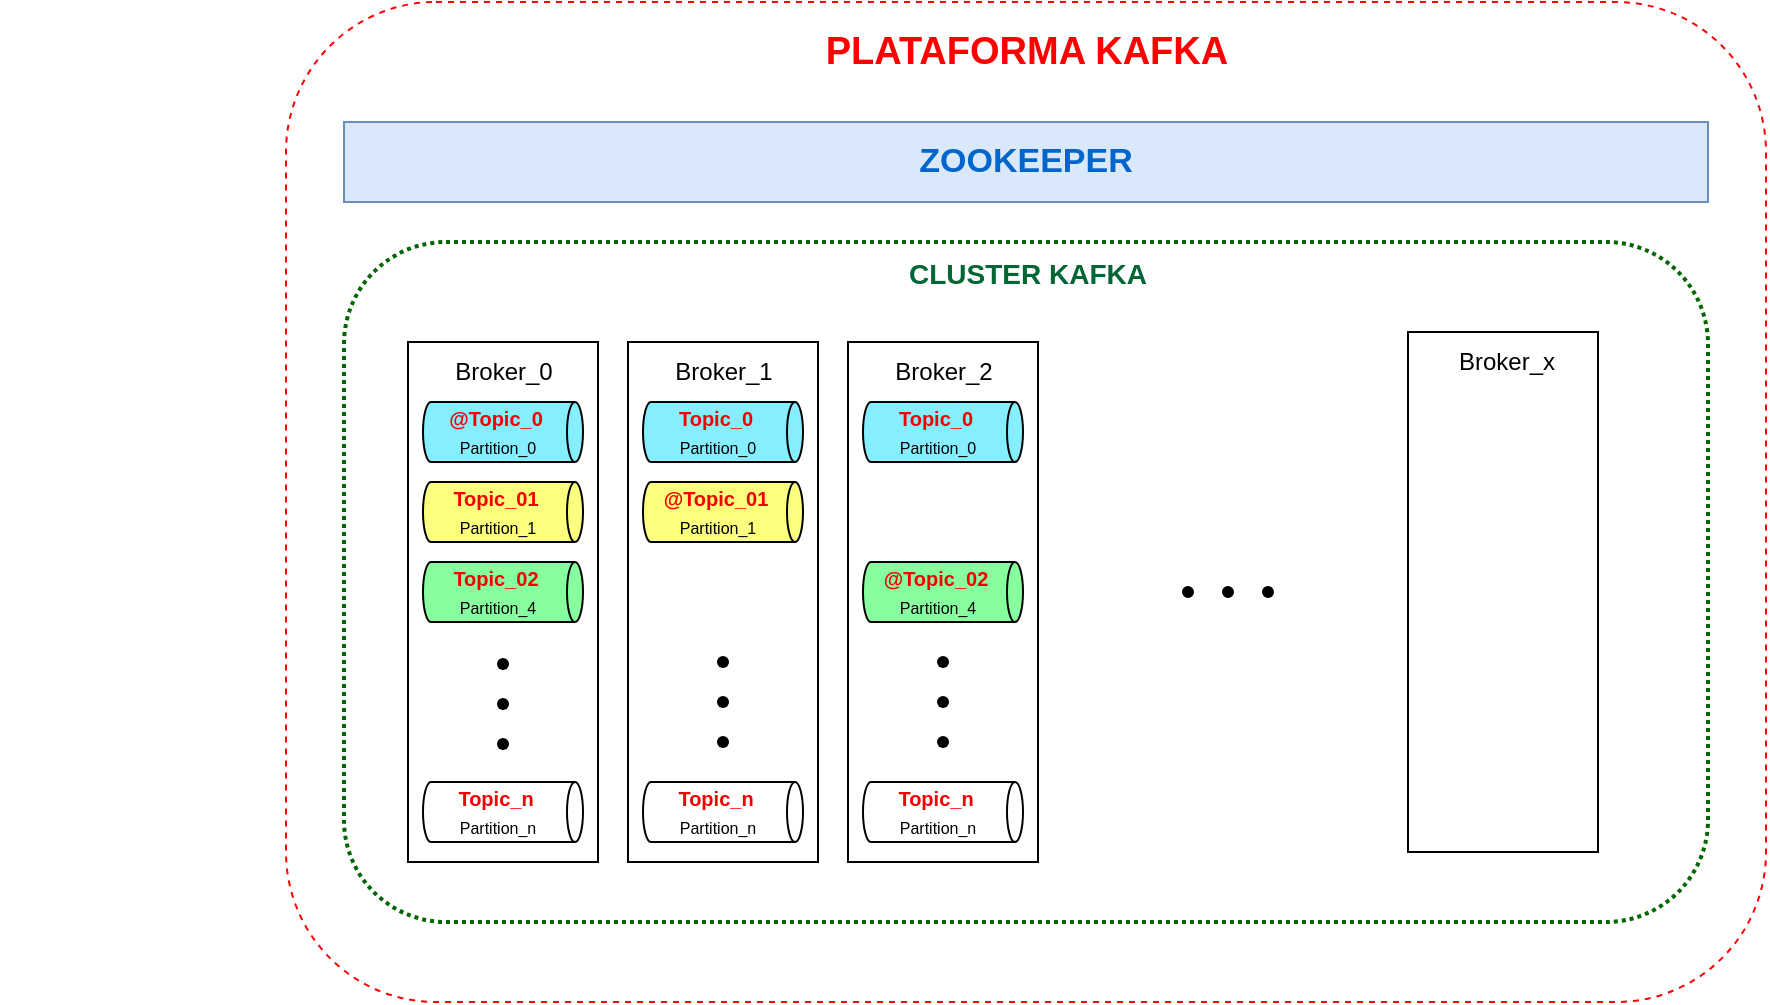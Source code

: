 <mxfile version="24.2.5" type="github">
  <diagram name="Página-1" id="1RrXKW-j6NRrJkK_RttK">
    <mxGraphModel dx="1595" dy="650" grid="0" gridSize="10" guides="1" tooltips="1" connect="1" arrows="1" fold="1" page="0" pageScale="1" pageWidth="827" pageHeight="1169" math="0" shadow="0">
      <root>
        <mxCell id="0" />
        <mxCell id="1" parent="0" />
        <mxCell id="chSGc92qNMqzSdfyWefD-2" value="" style="rounded=1;whiteSpace=wrap;html=1;dashed=1;strokeColor=#fb0404;" vertex="1" parent="1">
          <mxGeometry x="-41" y="160" width="740" height="500" as="geometry" />
        </mxCell>
        <mxCell id="chSGc92qNMqzSdfyWefD-3" value="&lt;b&gt;&lt;font style=&quot;font-size: 17px;&quot; color=&quot;#0066cc&quot;&gt;ZOOKEEPER&lt;/font&gt;&lt;/b&gt;" style="rounded=0;whiteSpace=wrap;html=1;fillColor=#dae8fc;strokeColor=#6c8ebf;" vertex="1" parent="1">
          <mxGeometry x="-12" y="220" width="682" height="40" as="geometry" />
        </mxCell>
        <mxCell id="chSGc92qNMqzSdfyWefD-4" value="" style="rounded=1;whiteSpace=wrap;html=1;strokeColor=#006600;dashed=1;strokeWidth=2;dashPattern=1 1;" vertex="1" parent="1">
          <mxGeometry x="-12" y="280" width="682" height="340" as="geometry" />
        </mxCell>
        <mxCell id="chSGc92qNMqzSdfyWefD-21" value="" style="group;fillColor=#fff2cc;strokeColor=#d6b656;" vertex="1" connectable="0" parent="1">
          <mxGeometry x="20" y="330" width="95" height="260" as="geometry" />
        </mxCell>
        <mxCell id="chSGc92qNMqzSdfyWefD-5" value="" style="rounded=0;whiteSpace=wrap;html=1;" vertex="1" parent="chSGc92qNMqzSdfyWefD-21">
          <mxGeometry width="95" height="260" as="geometry" />
        </mxCell>
        <mxCell id="chSGc92qNMqzSdfyWefD-19" value="Broker_0" style="text;html=1;align=center;verticalAlign=middle;whiteSpace=wrap;rounded=0;movable=1;resizable=1;rotatable=1;deletable=1;editable=1;locked=0;connectable=1;" vertex="1" parent="chSGc92qNMqzSdfyWefD-21">
          <mxGeometry x="17.5" width="60" height="30" as="geometry" />
        </mxCell>
        <mxCell id="chSGc92qNMqzSdfyWefD-53" value="" style="group" vertex="1" connectable="0" parent="chSGc92qNMqzSdfyWefD-21">
          <mxGeometry x="7.5" y="30" width="80" height="30" as="geometry" />
        </mxCell>
        <mxCell id="chSGc92qNMqzSdfyWefD-74" value="" style="group" vertex="1" connectable="0" parent="chSGc92qNMqzSdfyWefD-53">
          <mxGeometry y="-1.776e-15" width="80" height="30" as="geometry" />
        </mxCell>
        <mxCell id="chSGc92qNMqzSdfyWefD-54" value="" style="shape=cylinder3;whiteSpace=wrap;html=1;boundedLbl=1;backgroundOutline=1;size=4;rotation=90;fillColor=#85EFFF;" vertex="1" parent="chSGc92qNMqzSdfyWefD-74">
          <mxGeometry x="25" y="-25" width="30" height="80" as="geometry" />
        </mxCell>
        <mxCell id="chSGc92qNMqzSdfyWefD-55" value="&lt;font color=&quot;#f50000&quot; style=&quot;font-size: 10px;&quot;&gt;&lt;b&gt;@Topic_0&lt;/b&gt;&lt;/font&gt;" style="text;html=1;align=center;verticalAlign=middle;whiteSpace=wrap;rounded=0;" vertex="1" parent="chSGc92qNMqzSdfyWefD-74">
          <mxGeometry x="8" y="3.0" width="55.69" height="10" as="geometry" />
        </mxCell>
        <mxCell id="chSGc92qNMqzSdfyWefD-56" value="&lt;font style=&quot;font-size: 8px;&quot;&gt;Partition_0&lt;/font&gt;" style="text;html=1;align=center;verticalAlign=middle;whiteSpace=wrap;rounded=0;" vertex="1" parent="chSGc92qNMqzSdfyWefD-74">
          <mxGeometry x="9" y="17" width="55.69" height="10" as="geometry" />
        </mxCell>
        <mxCell id="chSGc92qNMqzSdfyWefD-65" value="" style="group" vertex="1" connectable="0" parent="chSGc92qNMqzSdfyWefD-21">
          <mxGeometry x="7.5" y="70" width="80" height="30" as="geometry" />
        </mxCell>
        <mxCell id="chSGc92qNMqzSdfyWefD-70" value="" style="group" vertex="1" connectable="0" parent="chSGc92qNMqzSdfyWefD-65">
          <mxGeometry y="-1.776e-15" width="80" height="30" as="geometry" />
        </mxCell>
        <mxCell id="chSGc92qNMqzSdfyWefD-75" value="" style="group" vertex="1" connectable="0" parent="chSGc92qNMqzSdfyWefD-70">
          <mxGeometry y="-1.776e-15" width="80" height="30" as="geometry" />
        </mxCell>
        <mxCell id="chSGc92qNMqzSdfyWefD-49" value="" style="shape=cylinder3;whiteSpace=wrap;html=1;boundedLbl=1;backgroundOutline=1;size=4;rotation=90;fillColor=#FBFF7D;" vertex="1" parent="chSGc92qNMqzSdfyWefD-75">
          <mxGeometry x="25" y="-25" width="30" height="80" as="geometry" />
        </mxCell>
        <mxCell id="chSGc92qNMqzSdfyWefD-50" value="&lt;font color=&quot;#f50000&quot; style=&quot;font-size: 10px;&quot;&gt;&lt;b&gt;Topic_01&lt;/b&gt;&lt;/font&gt;" style="text;html=1;align=center;verticalAlign=middle;whiteSpace=wrap;rounded=0;" vertex="1" parent="chSGc92qNMqzSdfyWefD-75">
          <mxGeometry x="8" y="3.0" width="55.69" height="10" as="geometry" />
        </mxCell>
        <mxCell id="chSGc92qNMqzSdfyWefD-51" value="&lt;font style=&quot;font-size: 8px;&quot;&gt;Partition_1&lt;/font&gt;" style="text;html=1;align=center;verticalAlign=middle;whiteSpace=wrap;rounded=0;" vertex="1" parent="chSGc92qNMqzSdfyWefD-75">
          <mxGeometry x="9" y="17" width="55.69" height="10" as="geometry" />
        </mxCell>
        <mxCell id="chSGc92qNMqzSdfyWefD-66" value="" style="group" vertex="1" connectable="0" parent="chSGc92qNMqzSdfyWefD-21">
          <mxGeometry x="7.5" y="220" width="80" height="30" as="geometry" />
        </mxCell>
        <mxCell id="chSGc92qNMqzSdfyWefD-43" value="" style="shape=cylinder3;whiteSpace=wrap;html=1;boundedLbl=1;backgroundOutline=1;size=4;rotation=90;" vertex="1" parent="chSGc92qNMqzSdfyWefD-66">
          <mxGeometry x="25" y="-25" width="30" height="80" as="geometry" />
        </mxCell>
        <mxCell id="chSGc92qNMqzSdfyWefD-44" value="&lt;font color=&quot;#f50000&quot; style=&quot;font-size: 10px;&quot;&gt;&lt;b&gt;Topic_n&lt;/b&gt;&lt;/font&gt;" style="text;html=1;align=center;verticalAlign=middle;whiteSpace=wrap;rounded=0;" vertex="1" parent="chSGc92qNMqzSdfyWefD-66">
          <mxGeometry x="8" y="3.0" width="55.69" height="10" as="geometry" />
        </mxCell>
        <mxCell id="chSGc92qNMqzSdfyWefD-45" value="&lt;font style=&quot;font-size: 8px;&quot;&gt;Partition_n&lt;/font&gt;" style="text;html=1;align=center;verticalAlign=middle;whiteSpace=wrap;rounded=0;" vertex="1" parent="chSGc92qNMqzSdfyWefD-66">
          <mxGeometry x="9" y="17" width="55.69" height="10" as="geometry" />
        </mxCell>
        <mxCell id="chSGc92qNMqzSdfyWefD-71" value="" style="group" vertex="1" connectable="0" parent="chSGc92qNMqzSdfyWefD-21">
          <mxGeometry x="7.5" y="110" width="80" height="30" as="geometry" />
        </mxCell>
        <mxCell id="chSGc92qNMqzSdfyWefD-76" value="" style="group" vertex="1" connectable="0" parent="chSGc92qNMqzSdfyWefD-71">
          <mxGeometry y="-1.776e-15" width="80" height="30" as="geometry" />
        </mxCell>
        <mxCell id="chSGc92qNMqzSdfyWefD-62" value="" style="shape=cylinder3;whiteSpace=wrap;html=1;boundedLbl=1;backgroundOutline=1;size=4;rotation=90;fillColor=#87FF9F;" vertex="1" parent="chSGc92qNMqzSdfyWefD-76">
          <mxGeometry x="25" y="-25" width="30" height="80" as="geometry" />
        </mxCell>
        <mxCell id="chSGc92qNMqzSdfyWefD-63" value="&lt;font color=&quot;#f50000&quot; style=&quot;font-size: 10px;&quot;&gt;&lt;b&gt;Topic_02&lt;/b&gt;&lt;/font&gt;" style="text;html=1;align=center;verticalAlign=middle;whiteSpace=wrap;rounded=0;" vertex="1" parent="chSGc92qNMqzSdfyWefD-76">
          <mxGeometry x="8" y="3.0" width="55.69" height="10" as="geometry" />
        </mxCell>
        <mxCell id="chSGc92qNMqzSdfyWefD-64" value="&lt;font style=&quot;font-size: 8px;&quot;&gt;Partition_4&lt;/font&gt;" style="text;html=1;align=center;verticalAlign=middle;whiteSpace=wrap;rounded=0;" vertex="1" parent="chSGc92qNMqzSdfyWefD-76">
          <mxGeometry x="9" y="17" width="55.69" height="10" as="geometry" />
        </mxCell>
        <mxCell id="chSGc92qNMqzSdfyWefD-122" value="" style="group" vertex="1" connectable="0" parent="chSGc92qNMqzSdfyWefD-21">
          <mxGeometry x="37.5" y="151" width="20" height="60" as="geometry" />
        </mxCell>
        <mxCell id="chSGc92qNMqzSdfyWefD-67" value="" style="shape=waypoint;sketch=0;fillStyle=solid;size=6;pointerEvents=1;points=[];fillColor=none;resizable=0;rotatable=0;perimeter=centerPerimeter;snapToPoint=1;" vertex="1" parent="chSGc92qNMqzSdfyWefD-122">
          <mxGeometry width="20" height="20" as="geometry" />
        </mxCell>
        <mxCell id="chSGc92qNMqzSdfyWefD-68" value="" style="shape=waypoint;sketch=0;fillStyle=solid;size=6;pointerEvents=1;points=[];fillColor=none;resizable=0;rotatable=0;perimeter=centerPerimeter;snapToPoint=1;" vertex="1" parent="chSGc92qNMqzSdfyWefD-122">
          <mxGeometry y="20" width="20" height="20" as="geometry" />
        </mxCell>
        <mxCell id="chSGc92qNMqzSdfyWefD-69" value="" style="shape=waypoint;sketch=0;fillStyle=solid;size=6;pointerEvents=1;points=[];fillColor=none;resizable=0;rotatable=0;perimeter=centerPerimeter;snapToPoint=1;" vertex="1" parent="chSGc92qNMqzSdfyWefD-122">
          <mxGeometry y="40" width="20" height="20" as="geometry" />
        </mxCell>
        <mxCell id="chSGc92qNMqzSdfyWefD-22" value="" style="group" vertex="1" connectable="0" parent="1">
          <mxGeometry x="130" y="330" width="95" height="260" as="geometry" />
        </mxCell>
        <mxCell id="chSGc92qNMqzSdfyWefD-23" value="" style="rounded=0;whiteSpace=wrap;html=1;" vertex="1" parent="chSGc92qNMqzSdfyWefD-22">
          <mxGeometry width="95" height="260" as="geometry" />
        </mxCell>
        <mxCell id="chSGc92qNMqzSdfyWefD-24" value="Broker_1" style="text;html=1;align=center;verticalAlign=middle;whiteSpace=wrap;rounded=0;movable=1;resizable=1;rotatable=1;deletable=1;editable=1;locked=0;connectable=1;" vertex="1" parent="chSGc92qNMqzSdfyWefD-22">
          <mxGeometry x="17.5" width="60" height="30" as="geometry" />
        </mxCell>
        <mxCell id="chSGc92qNMqzSdfyWefD-87" value="" style="group" vertex="1" connectable="0" parent="chSGc92qNMqzSdfyWefD-22">
          <mxGeometry x="7.5" y="70" width="80" height="30" as="geometry" />
        </mxCell>
        <mxCell id="chSGc92qNMqzSdfyWefD-88" value="" style="group" vertex="1" connectable="0" parent="chSGc92qNMqzSdfyWefD-87">
          <mxGeometry y="-1.776e-15" width="80" height="30" as="geometry" />
        </mxCell>
        <mxCell id="chSGc92qNMqzSdfyWefD-89" value="" style="group" vertex="1" connectable="0" parent="chSGc92qNMqzSdfyWefD-88">
          <mxGeometry y="-1.776e-15" width="80" height="30" as="geometry" />
        </mxCell>
        <mxCell id="chSGc92qNMqzSdfyWefD-90" value="" style="shape=cylinder3;whiteSpace=wrap;html=1;boundedLbl=1;backgroundOutline=1;size=4;rotation=90;fillColor=#FBFF7D;" vertex="1" parent="chSGc92qNMqzSdfyWefD-89">
          <mxGeometry x="25" y="-25" width="30" height="80" as="geometry" />
        </mxCell>
        <mxCell id="chSGc92qNMqzSdfyWefD-91" value="&lt;font color=&quot;#f50000&quot; style=&quot;font-size: 10px;&quot;&gt;&lt;b&gt;@Topic_01&lt;/b&gt;&lt;/font&gt;" style="text;html=1;align=center;verticalAlign=middle;whiteSpace=wrap;rounded=0;" vertex="1" parent="chSGc92qNMqzSdfyWefD-89">
          <mxGeometry x="8" y="3.0" width="55.69" height="10" as="geometry" />
        </mxCell>
        <mxCell id="chSGc92qNMqzSdfyWefD-92" value="&lt;font style=&quot;font-size: 8px;&quot;&gt;Partition_1&lt;/font&gt;" style="text;html=1;align=center;verticalAlign=middle;whiteSpace=wrap;rounded=0;" vertex="1" parent="chSGc92qNMqzSdfyWefD-89">
          <mxGeometry x="9" y="17" width="55.69" height="10" as="geometry" />
        </mxCell>
        <mxCell id="chSGc92qNMqzSdfyWefD-114" value="" style="group" vertex="1" connectable="0" parent="chSGc92qNMqzSdfyWefD-22">
          <mxGeometry x="7.5" y="220" width="80" height="30" as="geometry" />
        </mxCell>
        <mxCell id="chSGc92qNMqzSdfyWefD-115" value="" style="shape=cylinder3;whiteSpace=wrap;html=1;boundedLbl=1;backgroundOutline=1;size=4;rotation=90;" vertex="1" parent="chSGc92qNMqzSdfyWefD-114">
          <mxGeometry x="25" y="-25" width="30" height="80" as="geometry" />
        </mxCell>
        <mxCell id="chSGc92qNMqzSdfyWefD-116" value="&lt;font color=&quot;#f50000&quot; style=&quot;font-size: 10px;&quot;&gt;&lt;b&gt;Topic_n&lt;/b&gt;&lt;/font&gt;" style="text;html=1;align=center;verticalAlign=middle;whiteSpace=wrap;rounded=0;" vertex="1" parent="chSGc92qNMqzSdfyWefD-114">
          <mxGeometry x="8" y="3.0" width="55.69" height="10" as="geometry" />
        </mxCell>
        <mxCell id="chSGc92qNMqzSdfyWefD-117" value="&lt;font style=&quot;font-size: 8px;&quot;&gt;Partition_n&lt;/font&gt;" style="text;html=1;align=center;verticalAlign=middle;whiteSpace=wrap;rounded=0;" vertex="1" parent="chSGc92qNMqzSdfyWefD-114">
          <mxGeometry x="9" y="17" width="55.69" height="10" as="geometry" />
        </mxCell>
        <mxCell id="chSGc92qNMqzSdfyWefD-123" value="" style="group" vertex="1" connectable="0" parent="chSGc92qNMqzSdfyWefD-22">
          <mxGeometry x="37.5" y="150" width="20" height="60" as="geometry" />
        </mxCell>
        <mxCell id="chSGc92qNMqzSdfyWefD-124" value="" style="shape=waypoint;sketch=0;fillStyle=solid;size=6;pointerEvents=1;points=[];fillColor=none;resizable=0;rotatable=0;perimeter=centerPerimeter;snapToPoint=1;" vertex="1" parent="chSGc92qNMqzSdfyWefD-123">
          <mxGeometry width="20" height="20" as="geometry" />
        </mxCell>
        <mxCell id="chSGc92qNMqzSdfyWefD-125" value="" style="shape=waypoint;sketch=0;fillStyle=solid;size=6;pointerEvents=1;points=[];fillColor=none;resizable=0;rotatable=0;perimeter=centerPerimeter;snapToPoint=1;" vertex="1" parent="chSGc92qNMqzSdfyWefD-123">
          <mxGeometry y="20" width="20" height="20" as="geometry" />
        </mxCell>
        <mxCell id="chSGc92qNMqzSdfyWefD-126" value="" style="shape=waypoint;sketch=0;fillStyle=solid;size=6;pointerEvents=1;points=[];fillColor=none;resizable=0;rotatable=0;perimeter=centerPerimeter;snapToPoint=1;" vertex="1" parent="chSGc92qNMqzSdfyWefD-123">
          <mxGeometry y="40" width="20" height="20" as="geometry" />
        </mxCell>
        <mxCell id="chSGc92qNMqzSdfyWefD-57" value="" style="group" vertex="1" connectable="0" parent="1">
          <mxGeometry x="137.5" y="360" width="80" height="30" as="geometry" />
        </mxCell>
        <mxCell id="chSGc92qNMqzSdfyWefD-85" value="" style="group" vertex="1" connectable="0" parent="chSGc92qNMqzSdfyWefD-57">
          <mxGeometry y="-1.776e-15" width="80" height="30" as="geometry" />
        </mxCell>
        <mxCell id="chSGc92qNMqzSdfyWefD-58" value="" style="shape=cylinder3;whiteSpace=wrap;html=1;boundedLbl=1;backgroundOutline=1;size=4;rotation=90;fillColor=#85EFFF;" vertex="1" parent="chSGc92qNMqzSdfyWefD-85">
          <mxGeometry x="25" y="-25" width="30" height="80" as="geometry" />
        </mxCell>
        <mxCell id="chSGc92qNMqzSdfyWefD-59" value="&lt;font color=&quot;#f50000&quot; style=&quot;font-size: 10px;&quot;&gt;&lt;b&gt;Topic_0&lt;/b&gt;&lt;/font&gt;" style="text;html=1;align=center;verticalAlign=middle;whiteSpace=wrap;rounded=0;" vertex="1" parent="chSGc92qNMqzSdfyWefD-85">
          <mxGeometry x="8" y="3.0" width="55.69" height="10" as="geometry" />
        </mxCell>
        <mxCell id="chSGc92qNMqzSdfyWefD-60" value="&lt;font style=&quot;font-size: 8px;&quot;&gt;Partition_0&lt;/font&gt;" style="text;html=1;align=center;verticalAlign=middle;whiteSpace=wrap;rounded=0;" vertex="1" parent="chSGc92qNMqzSdfyWefD-85">
          <mxGeometry x="9" y="17" width="55.69" height="10" as="geometry" />
        </mxCell>
        <mxCell id="chSGc92qNMqzSdfyWefD-41" value="" style="group;shadow=0;" vertex="1" connectable="0" parent="1">
          <mxGeometry x="-183.78" y="470" width="80" height="30" as="geometry" />
        </mxCell>
        <mxCell id="chSGc92qNMqzSdfyWefD-73" value="&lt;font size=&quot;1&quot; color=&quot;#006633&quot; style=&quot;&quot;&gt;&lt;b style=&quot;font-size: 14px;&quot;&gt;CLUSTER KAFKA&lt;/b&gt;&lt;/font&gt;" style="text;html=1;align=center;verticalAlign=middle;whiteSpace=wrap;rounded=0;" vertex="1" parent="1">
          <mxGeometry x="245" y="281" width="170" height="30" as="geometry" />
        </mxCell>
        <mxCell id="chSGc92qNMqzSdfyWefD-93" value="" style="group" vertex="1" connectable="0" parent="1">
          <mxGeometry x="240" y="330" width="95" height="260" as="geometry" />
        </mxCell>
        <mxCell id="chSGc92qNMqzSdfyWefD-94" value="" style="rounded=0;whiteSpace=wrap;html=1;" vertex="1" parent="chSGc92qNMqzSdfyWefD-93">
          <mxGeometry width="95" height="260" as="geometry" />
        </mxCell>
        <mxCell id="chSGc92qNMqzSdfyWefD-95" value="Broker_2" style="text;html=1;align=center;verticalAlign=middle;whiteSpace=wrap;rounded=0;movable=1;resizable=1;rotatable=1;deletable=1;editable=1;locked=0;connectable=1;" vertex="1" parent="chSGc92qNMqzSdfyWefD-93">
          <mxGeometry x="17.5" width="60" height="30" as="geometry" />
        </mxCell>
        <mxCell id="chSGc92qNMqzSdfyWefD-108" value="" style="group" vertex="1" connectable="0" parent="chSGc92qNMqzSdfyWefD-93">
          <mxGeometry x="7.5" y="110" width="80" height="30" as="geometry" />
        </mxCell>
        <mxCell id="chSGc92qNMqzSdfyWefD-109" value="" style="group" vertex="1" connectable="0" parent="chSGc92qNMqzSdfyWefD-108">
          <mxGeometry y="-1.776e-15" width="80" height="30" as="geometry" />
        </mxCell>
        <mxCell id="chSGc92qNMqzSdfyWefD-110" value="" style="shape=cylinder3;whiteSpace=wrap;html=1;boundedLbl=1;backgroundOutline=1;size=4;rotation=90;fillColor=#87FF9F;" vertex="1" parent="chSGc92qNMqzSdfyWefD-109">
          <mxGeometry x="25" y="-25" width="30" height="80" as="geometry" />
        </mxCell>
        <mxCell id="chSGc92qNMqzSdfyWefD-111" value="&lt;font color=&quot;#f50000&quot; style=&quot;font-size: 10px;&quot;&gt;&lt;b&gt;@Topic_02&lt;/b&gt;&lt;/font&gt;" style="text;html=1;align=center;verticalAlign=middle;whiteSpace=wrap;rounded=0;" vertex="1" parent="chSGc92qNMqzSdfyWefD-109">
          <mxGeometry x="8" y="3.0" width="55.69" height="10" as="geometry" />
        </mxCell>
        <mxCell id="chSGc92qNMqzSdfyWefD-112" value="&lt;font style=&quot;font-size: 8px;&quot;&gt;Partition_4&lt;/font&gt;" style="text;html=1;align=center;verticalAlign=middle;whiteSpace=wrap;rounded=0;" vertex="1" parent="chSGc92qNMqzSdfyWefD-109">
          <mxGeometry x="9" y="17" width="55.69" height="10" as="geometry" />
        </mxCell>
        <mxCell id="chSGc92qNMqzSdfyWefD-118" value="" style="group" vertex="1" connectable="0" parent="chSGc92qNMqzSdfyWefD-93">
          <mxGeometry x="7.5" y="220" width="80" height="30" as="geometry" />
        </mxCell>
        <mxCell id="chSGc92qNMqzSdfyWefD-119" value="" style="shape=cylinder3;whiteSpace=wrap;html=1;boundedLbl=1;backgroundOutline=1;size=4;rotation=90;" vertex="1" parent="chSGc92qNMqzSdfyWefD-118">
          <mxGeometry x="25" y="-25" width="30" height="80" as="geometry" />
        </mxCell>
        <mxCell id="chSGc92qNMqzSdfyWefD-120" value="&lt;font color=&quot;#f50000&quot; style=&quot;font-size: 10px;&quot;&gt;&lt;b&gt;Topic_n&lt;/b&gt;&lt;/font&gt;" style="text;html=1;align=center;verticalAlign=middle;whiteSpace=wrap;rounded=0;" vertex="1" parent="chSGc92qNMqzSdfyWefD-118">
          <mxGeometry x="8" y="3.0" width="55.69" height="10" as="geometry" />
        </mxCell>
        <mxCell id="chSGc92qNMqzSdfyWefD-121" value="&lt;font style=&quot;font-size: 8px;&quot;&gt;Partition_n&lt;/font&gt;" style="text;html=1;align=center;verticalAlign=middle;whiteSpace=wrap;rounded=0;" vertex="1" parent="chSGc92qNMqzSdfyWefD-118">
          <mxGeometry x="9" y="17" width="55.69" height="10" as="geometry" />
        </mxCell>
        <mxCell id="chSGc92qNMqzSdfyWefD-127" value="" style="group" vertex="1" connectable="0" parent="chSGc92qNMqzSdfyWefD-93">
          <mxGeometry x="37.5" y="150" width="20" height="60" as="geometry" />
        </mxCell>
        <mxCell id="chSGc92qNMqzSdfyWefD-128" value="" style="shape=waypoint;sketch=0;fillStyle=solid;size=6;pointerEvents=1;points=[];fillColor=none;resizable=0;rotatable=0;perimeter=centerPerimeter;snapToPoint=1;" vertex="1" parent="chSGc92qNMqzSdfyWefD-127">
          <mxGeometry width="20" height="20" as="geometry" />
        </mxCell>
        <mxCell id="chSGc92qNMqzSdfyWefD-129" value="" style="shape=waypoint;sketch=0;fillStyle=solid;size=6;pointerEvents=1;points=[];fillColor=none;resizable=0;rotatable=0;perimeter=centerPerimeter;snapToPoint=1;" vertex="1" parent="chSGc92qNMqzSdfyWefD-127">
          <mxGeometry y="20" width="20" height="20" as="geometry" />
        </mxCell>
        <mxCell id="chSGc92qNMqzSdfyWefD-130" value="" style="shape=waypoint;sketch=0;fillStyle=solid;size=6;pointerEvents=1;points=[];fillColor=none;resizable=0;rotatable=0;perimeter=centerPerimeter;snapToPoint=1;" vertex="1" parent="chSGc92qNMqzSdfyWefD-127">
          <mxGeometry y="40" width="20" height="20" as="geometry" />
        </mxCell>
        <mxCell id="chSGc92qNMqzSdfyWefD-102" value="" style="group" vertex="1" connectable="0" parent="1">
          <mxGeometry x="247.5" y="360" width="80" height="30" as="geometry" />
        </mxCell>
        <mxCell id="chSGc92qNMqzSdfyWefD-103" value="" style="group" vertex="1" connectable="0" parent="chSGc92qNMqzSdfyWefD-102">
          <mxGeometry y="-1.776e-15" width="80" height="30" as="geometry" />
        </mxCell>
        <mxCell id="chSGc92qNMqzSdfyWefD-104" value="" style="shape=cylinder3;whiteSpace=wrap;html=1;boundedLbl=1;backgroundOutline=1;size=4;rotation=90;fillColor=#85EFFF;" vertex="1" parent="chSGc92qNMqzSdfyWefD-103">
          <mxGeometry x="25" y="-25" width="30" height="80" as="geometry" />
        </mxCell>
        <mxCell id="chSGc92qNMqzSdfyWefD-105" value="&lt;font color=&quot;#f50000&quot; style=&quot;font-size: 10px;&quot;&gt;&lt;b&gt;Topic_0&lt;/b&gt;&lt;/font&gt;" style="text;html=1;align=center;verticalAlign=middle;whiteSpace=wrap;rounded=0;" vertex="1" parent="chSGc92qNMqzSdfyWefD-103">
          <mxGeometry x="8" y="3.0" width="55.69" height="10" as="geometry" />
        </mxCell>
        <mxCell id="chSGc92qNMqzSdfyWefD-106" value="&lt;font style=&quot;font-size: 8px;&quot;&gt;Partition_0&lt;/font&gt;" style="text;html=1;align=center;verticalAlign=middle;whiteSpace=wrap;rounded=0;" vertex="1" parent="chSGc92qNMqzSdfyWefD-103">
          <mxGeometry x="9" y="17" width="55.69" height="10" as="geometry" />
        </mxCell>
        <mxCell id="chSGc92qNMqzSdfyWefD-131" value="" style="group;rotation=89;" vertex="1" connectable="0" parent="1">
          <mxGeometry x="420" y="425" width="20" height="60" as="geometry" />
        </mxCell>
        <mxCell id="chSGc92qNMqzSdfyWefD-132" value="" style="shape=waypoint;sketch=0;fillStyle=solid;size=6;pointerEvents=1;points=[];fillColor=none;resizable=0;rotatable=0;perimeter=centerPerimeter;snapToPoint=1;rotation=89;" vertex="1" parent="chSGc92qNMqzSdfyWefD-131">
          <mxGeometry x="20" y="20" width="20" height="20" as="geometry" />
        </mxCell>
        <mxCell id="chSGc92qNMqzSdfyWefD-133" value="" style="shape=waypoint;sketch=0;fillStyle=solid;size=6;pointerEvents=1;points=[];fillColor=none;resizable=0;rotatable=0;perimeter=centerPerimeter;snapToPoint=1;rotation=89;" vertex="1" parent="chSGc92qNMqzSdfyWefD-131">
          <mxGeometry y="20" width="20" height="20" as="geometry" />
        </mxCell>
        <mxCell id="chSGc92qNMqzSdfyWefD-134" value="" style="shape=waypoint;sketch=0;fillStyle=solid;size=6;pointerEvents=1;points=[];fillColor=none;resizable=0;rotatable=0;perimeter=centerPerimeter;snapToPoint=1;rotation=89;" vertex="1" parent="chSGc92qNMqzSdfyWefD-131">
          <mxGeometry x="-20" y="20" width="20" height="20" as="geometry" />
        </mxCell>
        <mxCell id="chSGc92qNMqzSdfyWefD-139" value="" style="group" vertex="1" connectable="0" parent="1">
          <mxGeometry x="520" y="325" width="95" height="260" as="geometry" />
        </mxCell>
        <mxCell id="chSGc92qNMqzSdfyWefD-140" value="" style="rounded=0;whiteSpace=wrap;html=1;" vertex="1" parent="chSGc92qNMqzSdfyWefD-139">
          <mxGeometry width="95" height="260" as="geometry" />
        </mxCell>
        <mxCell id="chSGc92qNMqzSdfyWefD-141" value="Broker_x" style="text;html=1;align=center;verticalAlign=middle;whiteSpace=wrap;rounded=0;movable=1;resizable=1;rotatable=1;deletable=1;editable=1;locked=0;connectable=1;" vertex="1" parent="chSGc92qNMqzSdfyWefD-139">
          <mxGeometry x="17.5" width="62.5" height="30" as="geometry" />
        </mxCell>
        <mxCell id="chSGc92qNMqzSdfyWefD-155" value="&lt;font style=&quot;font-size: 19px;&quot;&gt;&lt;span style=&quot;font-size: 19px;&quot;&gt;PLATAFORMA KAFKA&lt;/span&gt;&lt;/font&gt;" style="text;html=1;align=center;verticalAlign=middle;whiteSpace=wrap;rounded=0;fontColor=#FF0000;fontSize=19;fontStyle=1" vertex="1" parent="1">
          <mxGeometry x="176.5" y="170" width="305" height="30" as="geometry" />
        </mxCell>
      </root>
    </mxGraphModel>
  </diagram>
</mxfile>
